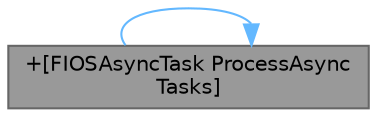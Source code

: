 digraph "+[FIOSAsyncTask ProcessAsyncTasks]"
{
 // INTERACTIVE_SVG=YES
 // LATEX_PDF_SIZE
  bgcolor="transparent";
  edge [fontname=Helvetica,fontsize=10,labelfontname=Helvetica,labelfontsize=10];
  node [fontname=Helvetica,fontsize=10,shape=box,height=0.2,width=0.4];
  rankdir="LR";
  Node1 [id="Node000001",label="+[FIOSAsyncTask ProcessAsync\lTasks]",height=0.2,width=0.4,color="gray40", fillcolor="grey60", style="filled", fontcolor="black",tooltip="Tick all currently running tasks."];
  Node1 -> Node1 [id="edge1_Node000001_Node000001",color="steelblue1",style="solid",tooltip=" "];
}
